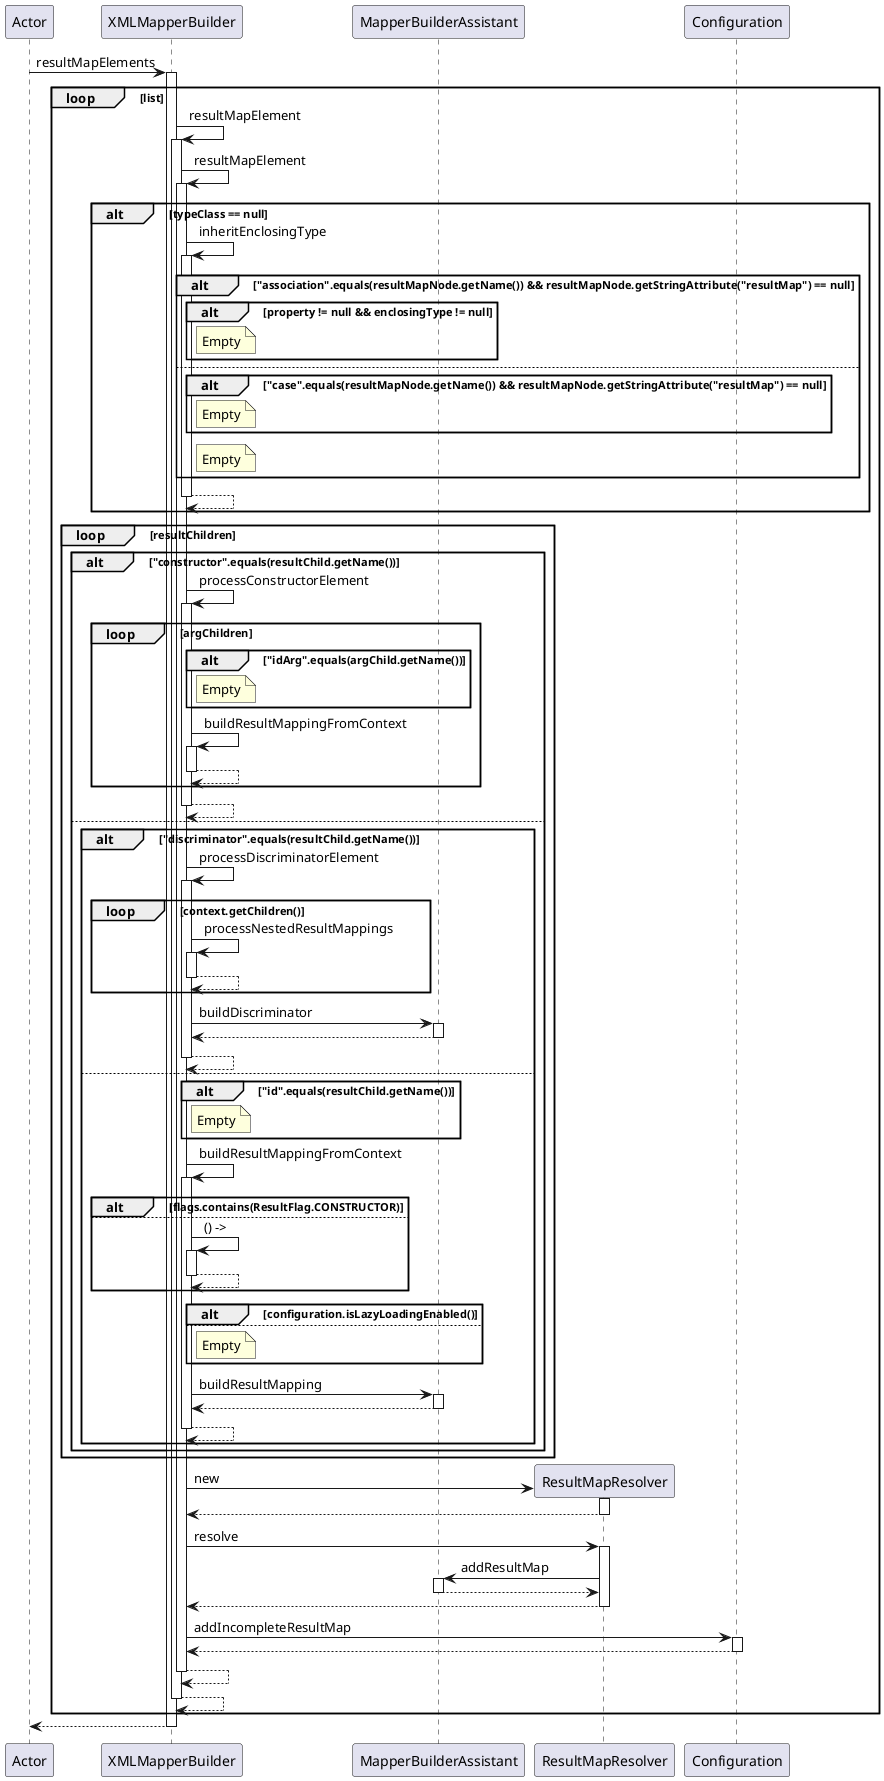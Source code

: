 @startuml
participant Actor
Actor -> XMLMapperBuilder : resultMapElements
activate XMLMapperBuilder
loop list
XMLMapperBuilder -> XMLMapperBuilder : resultMapElement
activate XMLMapperBuilder
XMLMapperBuilder -> XMLMapperBuilder : resultMapElement
activate XMLMapperBuilder
alt typeClass == null
XMLMapperBuilder -> XMLMapperBuilder : inheritEnclosingType
activate XMLMapperBuilder
alt "association".equals(resultMapNode.getName()) && resultMapNode.getStringAttribute("resultMap") == null
alt property != null && enclosingType != null
note right of XMLMapperBuilder : Empty
end
else 
alt "case".equals(resultMapNode.getName()) && resultMapNode.getStringAttribute("resultMap") == null
note right of XMLMapperBuilder : Empty
end
note right of XMLMapperBuilder : Empty
end
XMLMapperBuilder --> XMLMapperBuilder
deactivate XMLMapperBuilder
end
loop resultChildren
alt "constructor".equals(resultChild.getName())
XMLMapperBuilder -> XMLMapperBuilder : processConstructorElement
activate XMLMapperBuilder
loop argChildren
alt "idArg".equals(argChild.getName())
note right of XMLMapperBuilder : Empty
end
XMLMapperBuilder -> XMLMapperBuilder : buildResultMappingFromContext
activate XMLMapperBuilder
XMLMapperBuilder --> XMLMapperBuilder
deactivate XMLMapperBuilder
end
XMLMapperBuilder --> XMLMapperBuilder
deactivate XMLMapperBuilder
else 
alt "discriminator".equals(resultChild.getName())
XMLMapperBuilder -> XMLMapperBuilder : processDiscriminatorElement
activate XMLMapperBuilder
loop context.getChildren()
XMLMapperBuilder -> XMLMapperBuilder : processNestedResultMappings
activate XMLMapperBuilder
XMLMapperBuilder --> XMLMapperBuilder
deactivate XMLMapperBuilder
end
XMLMapperBuilder -> MapperBuilderAssistant : buildDiscriminator
activate MapperBuilderAssistant
MapperBuilderAssistant --> XMLMapperBuilder
deactivate MapperBuilderAssistant
XMLMapperBuilder --> XMLMapperBuilder
deactivate XMLMapperBuilder
else 
alt "id".equals(resultChild.getName())
note right of XMLMapperBuilder : Empty
end
XMLMapperBuilder -> XMLMapperBuilder : buildResultMappingFromContext
activate XMLMapperBuilder
alt flags.contains(ResultFlag.CONSTRUCTOR)
else 
XMLMapperBuilder -> XMLMapperBuilder : () ->
activate XMLMapperBuilder
XMLMapperBuilder --> XMLMapperBuilder
deactivate XMLMapperBuilder
end
alt configuration.isLazyLoadingEnabled()
else 
note right of XMLMapperBuilder : Empty
end
XMLMapperBuilder -> MapperBuilderAssistant : buildResultMapping
activate MapperBuilderAssistant
MapperBuilderAssistant --> XMLMapperBuilder
deactivate MapperBuilderAssistant
XMLMapperBuilder --> XMLMapperBuilder
deactivate XMLMapperBuilder
end
end
end
create ResultMapResolver
XMLMapperBuilder -> ResultMapResolver : new
activate ResultMapResolver
ResultMapResolver --> XMLMapperBuilder
deactivate ResultMapResolver
XMLMapperBuilder -> ResultMapResolver : resolve
activate ResultMapResolver
ResultMapResolver -> MapperBuilderAssistant : addResultMap
activate MapperBuilderAssistant
MapperBuilderAssistant --> ResultMapResolver
deactivate MapperBuilderAssistant
ResultMapResolver --> XMLMapperBuilder
deactivate ResultMapResolver
XMLMapperBuilder -> Configuration : addIncompleteResultMap
activate Configuration
Configuration --> XMLMapperBuilder
deactivate Configuration
XMLMapperBuilder --> XMLMapperBuilder
deactivate XMLMapperBuilder
XMLMapperBuilder --> XMLMapperBuilder
deactivate XMLMapperBuilder
end
return
@enduml